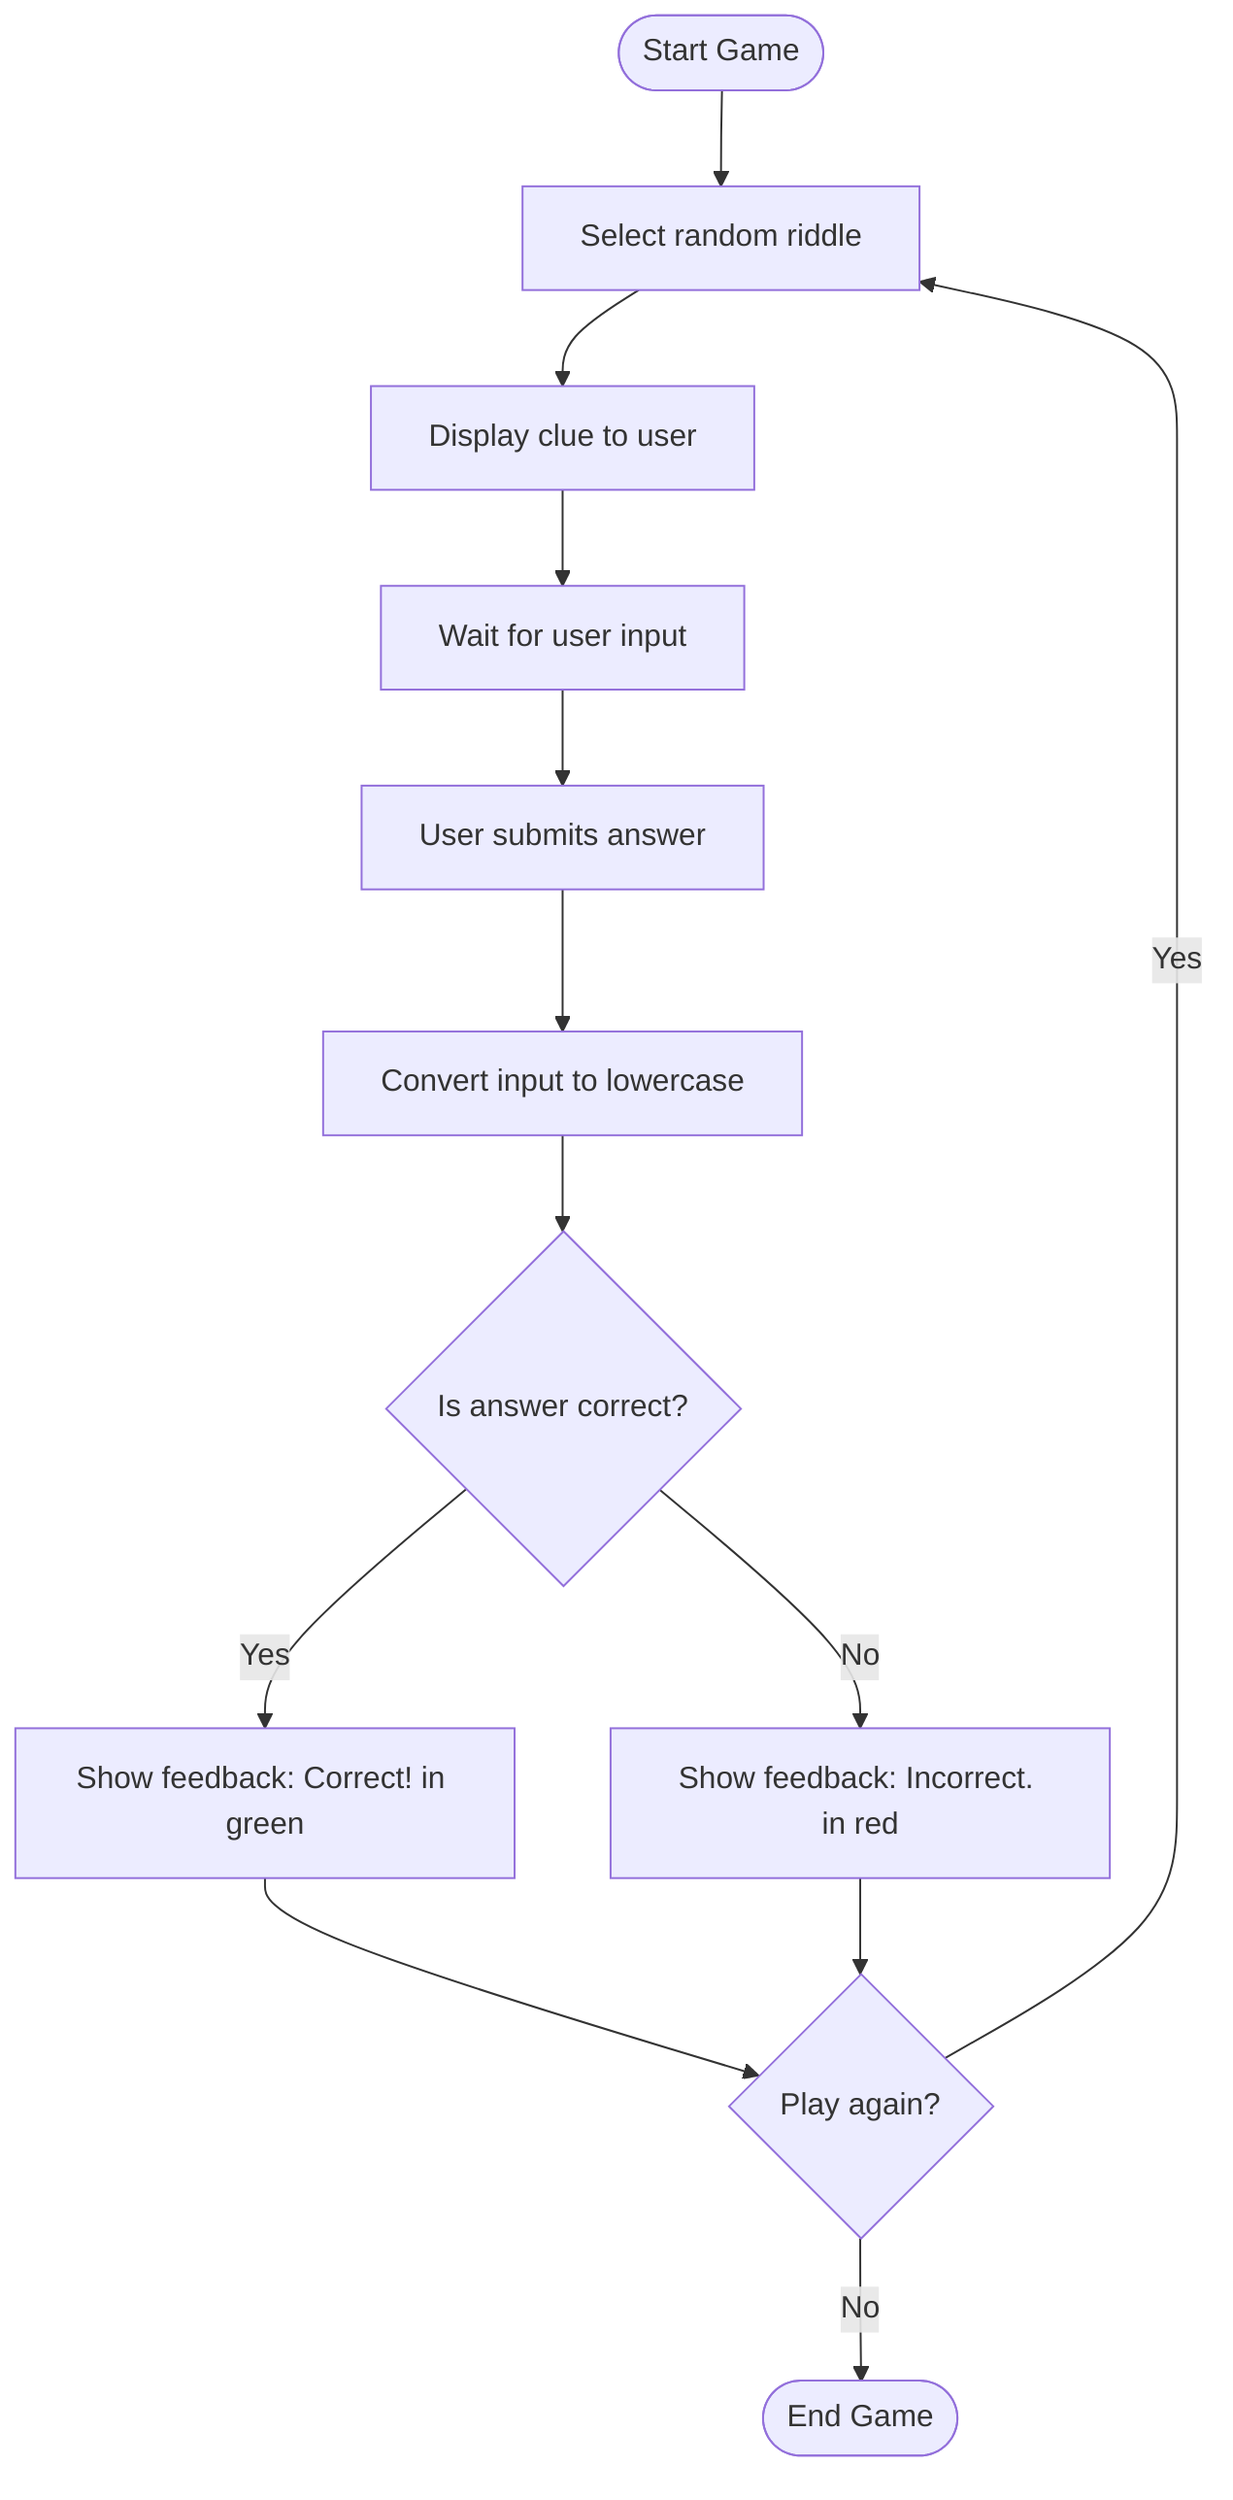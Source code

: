%% src\guess.mmd

flowchart TD
    Start([Start Game])
    SelectRiddle[Select random riddle]
    ShowClue[Display clue to user]
    WaitInput[Wait for user input]
    OnSubmit[User submits answer]
    Lowercase[Convert input to lowercase]
    CheckCorrect{Is answer correct?}
    Correct[Show feedback: Correct! in green]
    Incorrect[Show feedback: Incorrect. in red]
    PlayAgain{Play again?}
    End([End Game])

    Start --> SelectRiddle
    SelectRiddle --> ShowClue
    ShowClue --> WaitInput
    WaitInput --> OnSubmit
    OnSubmit --> Lowercase
    Lowercase --> CheckCorrect
    CheckCorrect -- Yes --> Correct
    CheckCorrect -- No --> Incorrect
    Correct --> PlayAgain
    Incorrect --> PlayAgain
    PlayAgain -- Yes --> SelectRiddle
    PlayAgain -- No --> End